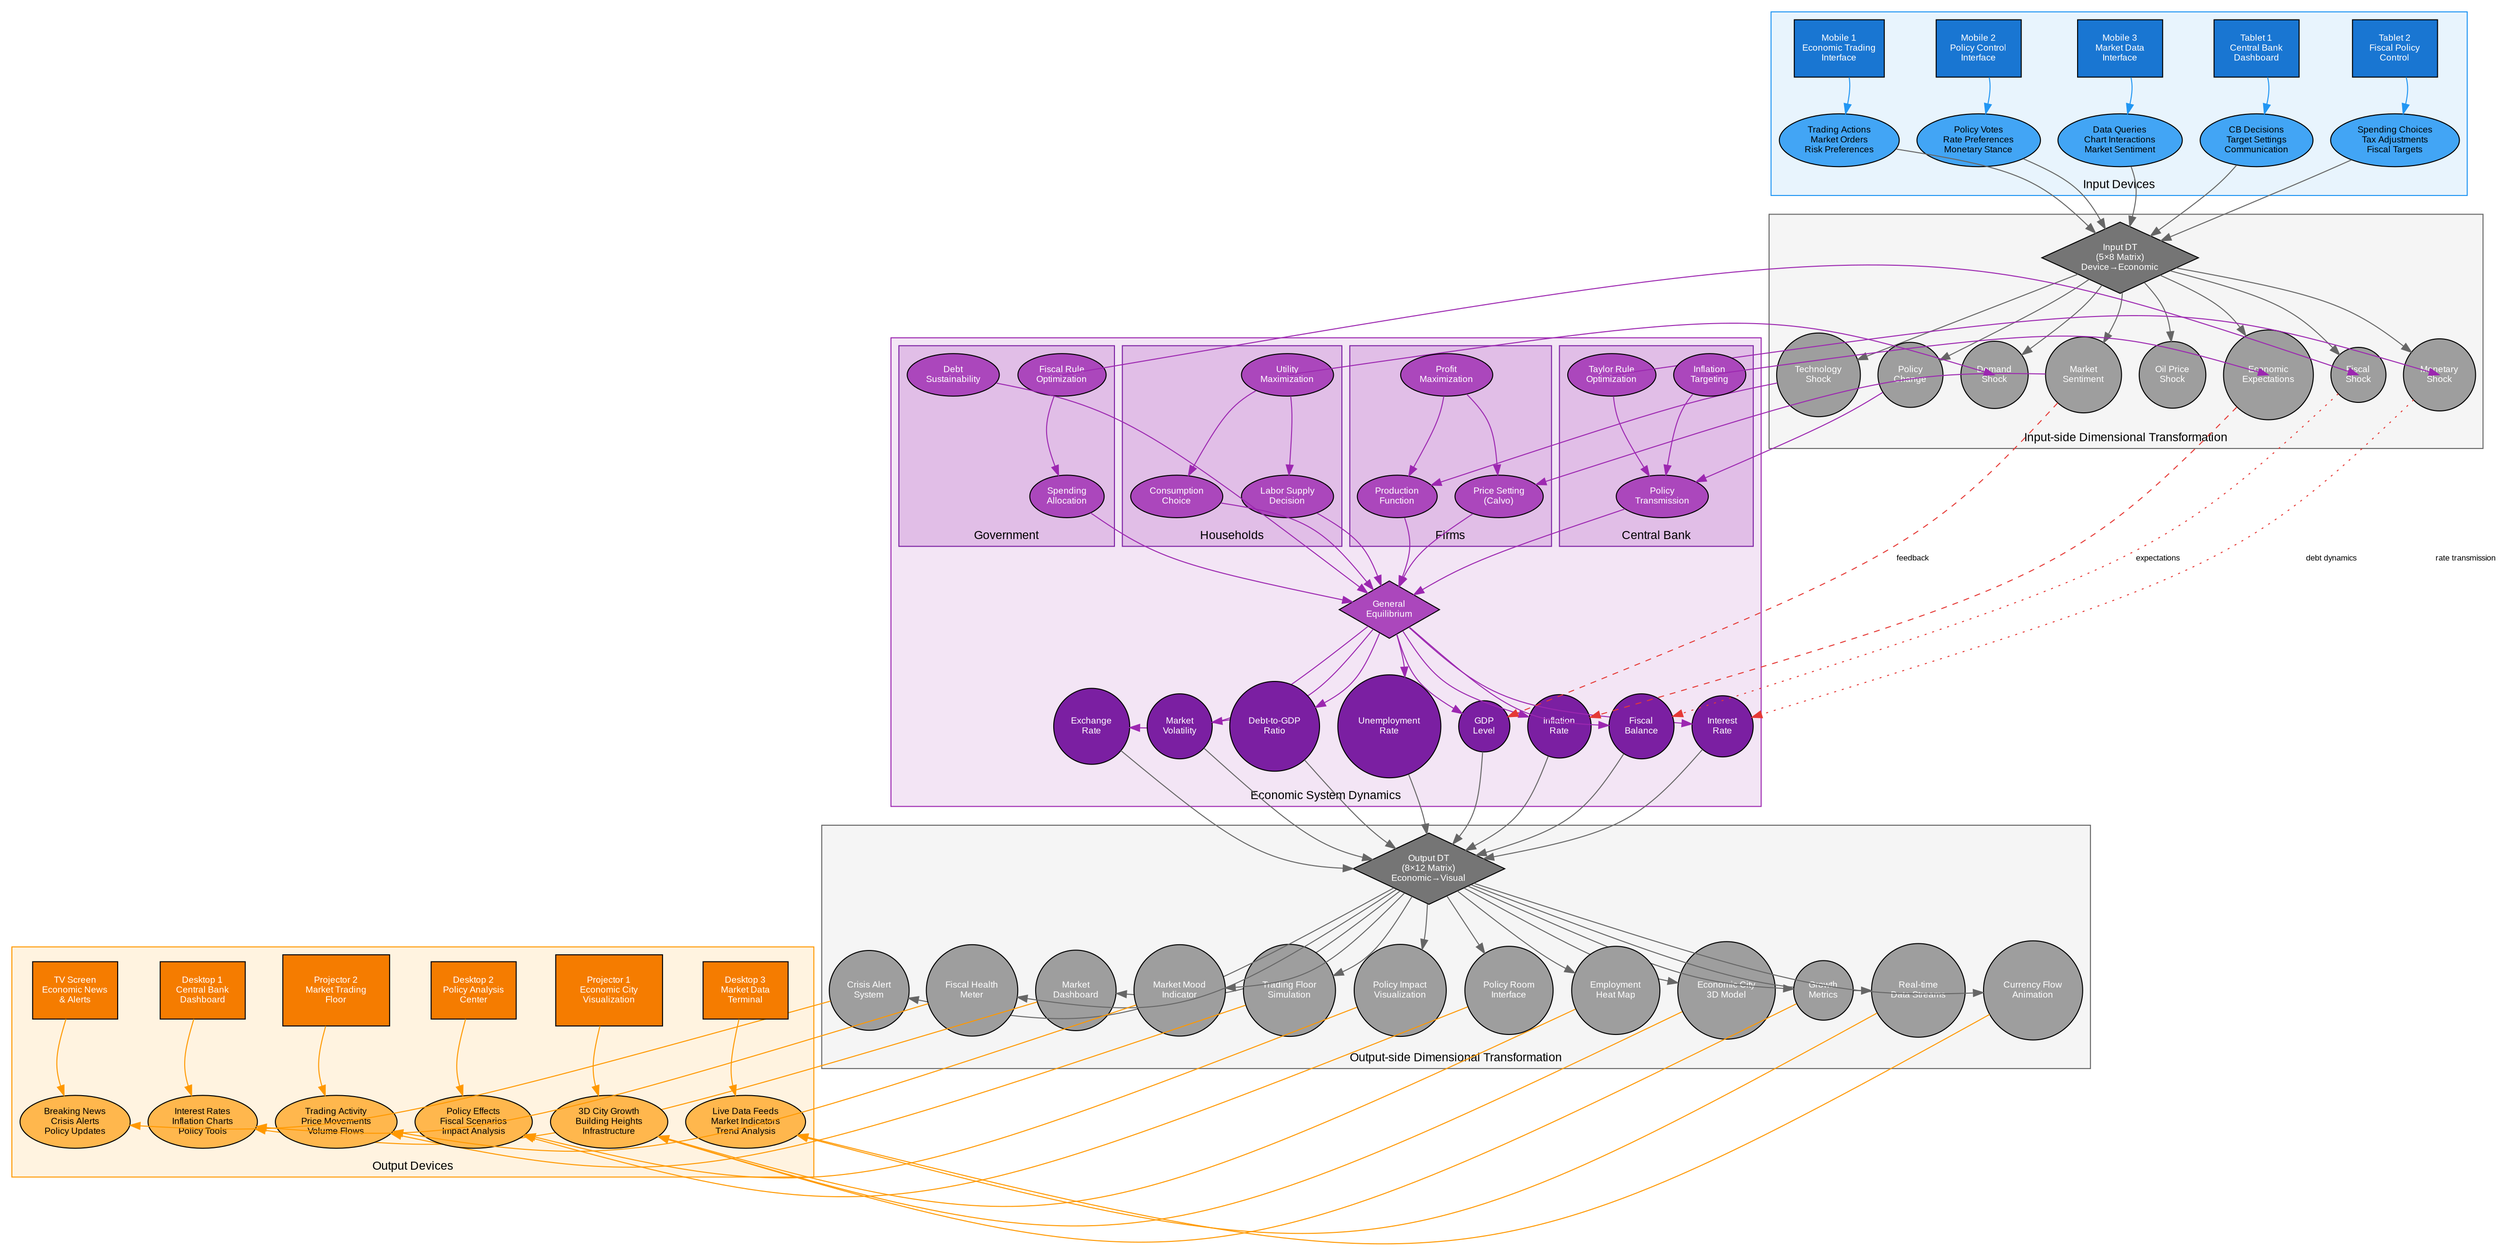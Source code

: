 digraph Figure8_Economic_MDWA_System {
    rankdir=TB;
    
    // Graph styling
    graph [bgcolor=white, fontname="Arial", fontsize=12, splines=curved, overlap=false];
    node [fontname="Arial", fontsize=9];
    edge [fontname="Arial", fontsize=8];
    
    // ===== TOP LAYER: INPUT DEVICES =====
    subgraph cluster_inputs {
        style=filled;
        fillcolor="#E8F4FD";
        color="#2196F3";
        label="Input Devices";
        labelloc=bottom;
        
        // Mobile devices with economic interface states
        mobile1 [shape=box, style=filled, fillcolor="#1976D2", fontcolor=white, label="Mobile 1\nEconomic Trading\nInterface", width=1.2, height=0.8];
        mobile2 [shape=box, style=filled, fillcolor="#1976D2", fontcolor=white, label="Mobile 2\nPolicy Control\nInterface", width=1.2, height=0.8];
        mobile3 [shape=box, style=filled, fillcolor="#1976D2", fontcolor=white, label="Mobile 3\nMarket Data\nInterface", width=1.2, height=0.8];
        tablet1 [shape=box, style=filled, fillcolor="#1976D2", fontcolor=white, label="Tablet 1\nCentral Bank\nDashboard", width=1.2, height=0.8];
        tablet2 [shape=box, style=filled, fillcolor="#1976D2", fontcolor=white, label="Tablet 2\nFiscal Policy\nControl", width=1.2, height=0.8];
        
        // Input states for each device
        mobile1_states [shape=ellipse, style=filled, fillcolor="#42A5F5", fontcolor=black, label="Trading Actions\nMarket Orders\nRisk Preferences", width=1.0, height=0.6];
        mobile2_states [shape=ellipse, style=filled, fillcolor="#42A5F5", fontcolor=black, label="Policy Votes\nRate Preferences\nMonetary Stance", width=1.0, height=0.6];
        mobile3_states [shape=ellipse, style=filled, fillcolor="#42A5F5", fontcolor=black, label="Data Queries\nChart Interactions\nMarket Sentiment", width=1.0, height=0.6];
        tablet1_states [shape=ellipse, style=filled, fillcolor="#42A5F5", fontcolor=black, label="CB Decisions\nTarget Settings\nCommunication", width=1.0, height=0.6];
        tablet2_states [shape=ellipse, style=filled, fillcolor="#42A5F5", fontcolor=black, label="Spending Choices\nTax Adjustments\nFiscal Targets", width=1.0, height=0.6];
        
        mobile1 -> mobile1_states [color="#2196F3"];
        mobile2 -> mobile2_states [color="#2196F3"];
        mobile3 -> mobile3_states [color="#2196F3"];
        tablet1 -> tablet1_states [color="#2196F3"];
        tablet2 -> tablet2_states [color="#2196F3"];
    }
    
    // ===== INPUT-SIDE DIMENSIONAL TRANSFORMATION =====
    subgraph cluster_input_dt {
        style=filled;
        fillcolor="#F5F5F5";
        color="#666666";
        label="Input-side Dimensional Transformation";
        labelloc=bottom;
        
        dt_input [shape=diamond, style=filled, fillcolor="#757575", fontcolor=white, label="Input DT\n(5×8 Matrix)\nDevice→Economic", width=1.5, height=1.0];
        
        // System input states - processed economic inputs
        sys_monetary_shock [shape=circle, style=filled, fillcolor="#9E9E9E", fontcolor=white, label="Monetary\nShock", width=0.6, height=0.6];
        sys_fiscal_shock [shape=circle, style=filled, fillcolor="#9E9E9E", fontcolor=white, label="Fiscal\nShock", width=0.6, height=0.6];
        sys_demand_shock [shape=circle, style=filled, fillcolor="#9E9E9E", fontcolor=white, label="Demand\nShock", width=0.6, height=0.6];
        sys_tech_shock [shape=circle, style=filled, fillcolor="#9E9E9E", fontcolor=white, label="Technology\nShock", width=0.6, height=0.6];
        sys_oil_shock [shape=circle, style=filled, fillcolor="#9E9E9E", fontcolor=white, label="Oil Price\nShock", width=0.6, height=0.6];
        sys_policy_change [shape=circle, style=filled, fillcolor="#9E9E9E", fontcolor=white, label="Policy\nChange", width=0.6, height=0.6];
        sys_market_sentiment [shape=circle, style=filled, fillcolor="#9E9E9E", fontcolor=white, label="Market\nSentiment", width=0.6, height=0.6];
        sys_expectations [shape=circle, style=filled, fillcolor="#9E9E9E", fontcolor=white, label="Economic\nExpectations", width=0.6, height=0.6];
    }
    
    // ===== ECONOMIC SYSTEM DYNAMICS =====
    subgraph cluster_economic_system {
        style=filled;
        fillcolor="#F3E5F5";
        color="#9C27B0";
        label="Economic System Dynamics";
        labelloc=bottom;
        
        // Central Bank System
        subgraph cluster_central_bank {
            style=filled;
            fillcolor="#E1BEE7";
            color="#7B1FA2";
            label="Central Bank";
            
            taylor_rule [shape=ellipse, style=filled, fillcolor="#AB47BC", fontcolor=white, label="Taylor Rule\nOptimization", width=1.0, height=0.6];
            inflation_target [shape=ellipse, style=filled, fillcolor="#AB47BC", fontcolor=white, label="Inflation\nTargeting", width=1.0, height=0.6];
            policy_transmission [shape=ellipse, style=filled, fillcolor="#AB47BC", fontcolor=white, label="Policy\nTransmission", width=1.0, height=0.6];
        }
        
        // Household System
        subgraph cluster_households {
            style=filled;
            fillcolor="#E1BEE7";
            color="#7B1FA2";
            label="Households";
            
            utility_max [shape=ellipse, style=filled, fillcolor="#AB47BC", fontcolor=white, label="Utility\nMaximization", width=1.0, height=0.6];
            consumption_choice [shape=ellipse, style=filled, fillcolor="#AB47BC", fontcolor=white, label="Consumption\nChoice", width=1.0, height=0.6];
            labor_supply [shape=ellipse, style=filled, fillcolor="#AB47BC", fontcolor=white, label="Labor Supply\nDecision", width=1.0, height=0.6];
        }
        
        // Firm System
        subgraph cluster_firms {
            style=filled;
            fillcolor="#E1BEE7";
            color="#7B1FA2";
            label="Firms";
            
            profit_max [shape=ellipse, style=filled, fillcolor="#AB47BC", fontcolor=white, label="Profit\nMaximization", width=1.0, height=0.6];
            production_function [shape=ellipse, style=filled, fillcolor="#AB47BC", fontcolor=white, label="Production\nFunction", width=1.0, height=0.6];
            price_setting [shape=ellipse, style=filled, fillcolor="#AB47BC", fontcolor=white, label="Price Setting\n(Calvo)", width=1.0, height=0.6];
        }
        
        // Government System
        subgraph cluster_government {
            style=filled;
            fillcolor="#E1BEE7";
            color="#7B1FA2";
            label="Government";
            
            fiscal_rule [shape=ellipse, style=filled, fillcolor="#AB47BC", fontcolor=white, label="Fiscal Rule\nOptimization", width=1.0, height=0.6];
            spending_allocation [shape=ellipse, style=filled, fillcolor="#AB47BC", fontcolor=white, label="Spending\nAllocation", width=1.0, height=0.6];
            debt_sustainability [shape=ellipse, style=filled, fillcolor="#AB47BC", fontcolor=white, label="Debt\nSustainability", width=1.0, height=0.6];
        }
        
        // Market Clearing
        market_equilibrium [shape=diamond, style=filled, fillcolor="#AB47BC", fontcolor=white, label="General\nEquilibrium", width=1.2, height=0.8];
        
        // System output states
        sys_gdp [shape=circle, style=filled, fillcolor="#7B1FA2", fontcolor=white, label="GDP\nLevel", width=0.6, height=0.6];
        sys_inflation [shape=circle, style=filled, fillcolor="#7B1FA2", fontcolor=white, label="Inflation\nRate", width=0.6, height=0.6];
        sys_unemployment [shape=circle, style=filled, fillcolor="#7B1FA2", fontcolor=white, label="Unemployment\nRate", width=0.6, height=0.6];
        sys_interest [shape=circle, style=filled, fillcolor="#7B1FA2", fontcolor=white, label="Interest\nRate", width=0.6, height=0.6];
        sys_exchange [shape=circle, style=filled, fillcolor="#7B1FA2", fontcolor=white, label="Exchange\nRate", width=0.6, height=0.6];
        sys_fiscal_balance [shape=circle, style=filled, fillcolor="#7B1FA2", fontcolor=white, label="Fiscal\nBalance", width=0.6, height=0.6];
        sys_market_volatility [shape=circle, style=filled, fillcolor="#7B1FA2", fontcolor=white, label="Market\nVolatility", width=0.6, height=0.6];
        sys_debt_ratio [shape=circle, style=filled, fillcolor="#7B1FA2", fontcolor=white, label="Debt-to-GDP\nRatio", width=0.6, height=0.6];
    }
    
    // ===== OUTPUT-SIDE DIMENSIONAL TRANSFORMATION =====
    subgraph cluster_output_dt {
        style=filled;
        fillcolor="#F5F5F5";
        color="#666666";
        label="Output-side Dimensional Transformation";
        labelloc=bottom;
        
        dt_output [shape=diamond, style=filled, fillcolor="#757575", fontcolor=white, label="Output DT\n(8×12 Matrix)\nEconomic→Visual", width=1.5, height=1.0];
        
        // Visual output states - interface representations
        vis_market_dashboard [shape=circle, style=filled, fillcolor="#9E9E9E", fontcolor=white, label="Market\nDashboard", width=0.6, height=0.6];
        vis_trading_floor [shape=circle, style=filled, fillcolor="#9E9E9E", fontcolor=white, label="Trading Floor\nSimulation", width=0.6, height=0.6];
        vis_policy_room [shape=circle, style=filled, fillcolor="#9E9E9E", fontcolor=white, label="Policy Room\nInterface", width=0.6, height=0.6];
        vis_economic_city [shape=circle, style=filled, fillcolor="#9E9E9E", fontcolor=white, label="Economic City\n3D Model", width=0.6, height=0.6];
        vis_data_streams [shape=circle, style=filled, fillcolor="#9E9E9E", fontcolor=white, label="Real-time\nData Streams", width=0.6, height=0.6];
        vis_crisis_alerts [shape=circle, style=filled, fillcolor="#9E9E9E", fontcolor=white, label="Crisis Alert\nSystem", width=0.6, height=0.6];
        vis_growth_metrics [shape=circle, style=filled, fillcolor="#9E9E9E", fontcolor=white, label="Growth\nMetrics", width=0.6, height=0.6];
        vis_policy_effects [shape=circle, style=filled, fillcolor="#9E9E9E", fontcolor=white, label="Policy Impact\nVisualization", width=0.6, height=0.6];
        vis_market_mood [shape=circle, style=filled, fillcolor="#9E9E9E", fontcolor=white, label="Market Mood\nIndicator", width=0.6, height=0.6];
        vis_fiscal_health [shape=circle, style=filled, fillcolor="#9E9E9E", fontcolor=white, label="Fiscal Health\nMeter", width=0.6, height=0.6];
        vis_employment_map [shape=circle, style=filled, fillcolor="#9E9E9E", fontcolor=white, label="Employment\nHeat Map", width=0.6, height=0.6];
        vis_currency_flows [shape=circle, style=filled, fillcolor="#9E9E9E", fontcolor=white, label="Currency Flow\nAnimation", width=0.6, height=0.6];
    }
    
    // ===== BOTTOM LAYER: OUTPUT DEVICES =====
    subgraph cluster_outputs {
        style=filled;
        fillcolor="#FFF3E0";
        color="#FF9800";
        label="Output Devices";
        labelloc=bottom;
        
        // Output devices
        projector1 [shape=box, style=filled, fillcolor="#F57C00", fontcolor=white, label="Projector 1\nEconomic City\nVisualization", width=1.5, height=1.0];
        projector2 [shape=box, style=filled, fillcolor="#F57C00", fontcolor=white, label="Projector 2\nMarket Trading\nFloor", width=1.5, height=1.0];
        desktop1 [shape=box, style=filled, fillcolor="#F57C00", fontcolor=white, label="Desktop 1\nCentral Bank\nDashboard", width=1.2, height=0.8];
        desktop2 [shape=box, style=filled, fillcolor="#F57C00", fontcolor=white, label="Desktop 2\nPolicy Analysis\nCenter", width=1.2, height=0.8];
        desktop3 [shape=box, style=filled, fillcolor="#F57C00", fontcolor=white, label="Desktop 3\nMarket Data\nTerminal", width=1.2, height=0.8];
        tv_screen [shape=box, style=filled, fillcolor="#F57C00", fontcolor=white, label="TV Screen\nEconomic News\n& Alerts", width=1.2, height=0.8];
        
        // Output device states
        proj1_states [shape=ellipse, style=filled, fillcolor="#FFB74D", fontcolor=black, label="3D City Growth\nBuilding Heights\nInfrastructure", width=1.0, height=0.6];
        proj2_states [shape=ellipse, style=filled, fillcolor="#FFB74D", fontcolor=black, label="Trading Activity\nPrice Movements\nVolume Flows", width=1.0, height=0.6];
        desk1_states [shape=ellipse, style=filled, fillcolor="#FFB74D", fontcolor=black, label="Interest Rates\nInflation Charts\nPolicy Tools", width=1.0, height=0.6];
        desk2_states [shape=ellipse, style=filled, fillcolor="#FFB74D", fontcolor=black, label="Policy Effects\nFiscal Scenarios\nImpact Analysis", width=1.0, height=0.6];
        desk3_states [shape=ellipse, style=filled, fillcolor="#FFB74D", fontcolor=black, label="Live Data Feeds\nMarket Indicators\nTrend Analysis", width=1.0, height=0.6];
        tv_states [shape=ellipse, style=filled, fillcolor="#FFB74D", fontcolor=black, label="Breaking News\nCrisis Alerts\nPolicy Updates", width=1.0, height=0.6];
        
        projector1 -> proj1_states [color="#FF9800"];
        projector2 -> proj2_states [color="#FF9800"];
        desktop1 -> desk1_states [color="#FF9800"];
        desktop2 -> desk2_states [color="#FF9800"];
        desktop3 -> desk3_states [color="#FF9800"];
        tv_screen -> tv_states [color="#FF9800"];
    }
    
    // ===== CONNECTION FLOWS =====
    
    // Input states to Input DT
    mobile1_states -> dt_input [color="#666666"];
    mobile2_states -> dt_input [color="#666666"];
    mobile3_states -> dt_input [color="#666666"];
    tablet1_states -> dt_input [color="#666666"];
    tablet2_states -> dt_input [color="#666666"];
    
    // Input DT to System Input States
    dt_input -> sys_monetary_shock [color="#666666"];
    dt_input -> sys_fiscal_shock [color="#666666"];
    dt_input -> sys_demand_shock [color="#666666"];
    dt_input -> sys_tech_shock [color="#666666"];
    dt_input -> sys_oil_shock [color="#666666"];
    dt_input -> sys_policy_change [color="#666666"];
    dt_input -> sys_market_sentiment [color="#666666"];
    dt_input -> sys_expectations [color="#666666"];
    
    // System Input States to Economic Dynamics
    sys_monetary_shock -> taylor_rule [color="#9C27B0"];
    sys_fiscal_shock -> fiscal_rule [color="#9C27B0"];
    sys_demand_shock -> utility_max [color="#9C27B0"];
    sys_tech_shock -> production_function [color="#9C27B0"];
    sys_policy_change -> policy_transmission [color="#9C27B0"];
    sys_market_sentiment -> price_setting [color="#9C27B0"];
    sys_expectations -> inflation_target [color="#9C27B0"];
    
    // Economic Dynamics Internal Flows
    taylor_rule -> policy_transmission [color="#9C27B0"];
    inflation_target -> policy_transmission [color="#9C27B0"];
    utility_max -> consumption_choice [color="#9C27B0"];
    utility_max -> labor_supply [color="#9C27B0"];
    profit_max -> production_function [color="#9C27B0"];
    profit_max -> price_setting [color="#9C27B0"];
    fiscal_rule -> spending_allocation [color="#9C27B0"];
    
    // Economic Dynamics to Market Equilibrium
    policy_transmission -> market_equilibrium [color="#9C27B0"];
    consumption_choice -> market_equilibrium [color="#9C27B0"];
    labor_supply -> market_equilibrium [color="#9C27B0"];
    production_function -> market_equilibrium [color="#9C27B0"];
    price_setting -> market_equilibrium [color="#9C27B0"];
    spending_allocation -> market_equilibrium [color="#9C27B0"];
    debt_sustainability -> market_equilibrium [color="#9C27B0"];
    
    // Market Equilibrium to System Output States
    market_equilibrium -> sys_gdp [color="#9C27B0"];
    market_equilibrium -> sys_inflation [color="#9C27B0"];
    market_equilibrium -> sys_unemployment [color="#9C27B0"];
    market_equilibrium -> sys_interest [color="#9C27B0"];
    market_equilibrium -> sys_exchange [color="#9C27B0"];
    market_equilibrium -> sys_fiscal_balance [color="#9C27B0"];
    market_equilibrium -> sys_market_volatility [color="#9C27B0"];
    market_equilibrium -> sys_debt_ratio [color="#9C27B0"];
    
    // System Output States to Output DT
    sys_gdp -> dt_output [color="#666666"];
    sys_inflation -> dt_output [color="#666666"];
    sys_unemployment -> dt_output [color="#666666"];
    sys_interest -> dt_output [color="#666666"];
    sys_exchange -> dt_output [color="#666666"];
    sys_fiscal_balance -> dt_output [color="#666666"];
    sys_market_volatility -> dt_output [color="#666666"];
    sys_debt_ratio -> dt_output [color="#666666"];
    
    // Output DT to Visual Output States
    dt_output -> vis_market_dashboard [color="#666666"];
    dt_output -> vis_trading_floor [color="#666666"];
    dt_output -> vis_policy_room [color="#666666"];
    dt_output -> vis_economic_city [color="#666666"];
    dt_output -> vis_data_streams [color="#666666"];
    dt_output -> vis_crisis_alerts [color="#666666"];
    dt_output -> vis_growth_metrics [color="#666666"];
    dt_output -> vis_policy_effects [color="#666666"];
    dt_output -> vis_market_mood [color="#666666"];
    dt_output -> vis_fiscal_health [color="#666666"];
    dt_output -> vis_employment_map [color="#666666"];
    dt_output -> vis_currency_flows [color="#666666"];
    
    // Visual Output States to Output Devices
    vis_economic_city -> proj1_states [color="#FF9800"];
    vis_trading_floor -> proj2_states [color="#FF9800"];
    vis_market_dashboard -> desk1_states [color="#FF9800"];
    vis_policy_room -> desk2_states [color="#FF9800"];
    vis_data_streams -> desk3_states [color="#FF9800"];
    vis_crisis_alerts -> tv_states [color="#FF9800"];
    vis_growth_metrics -> proj1_states [color="#FF9800"];
    vis_policy_effects -> desk2_states [color="#FF9800"];
    vis_market_mood -> proj2_states [color="#FF9800"];
    vis_fiscal_health -> desk1_states [color="#FF9800"];
    vis_employment_map -> proj1_states [color="#FF9800"];
    vis_currency_flows -> desk3_states [color="#FF9800"];
    
    // ===== FEEDBACK LOOPS =====
    
    // Expectation feedback (key DSGE feature)
    sys_inflation -> sys_expectations [color="#E53935", style=dashed, label="expectations"];
    sys_gdp -> sys_market_sentiment [color="#E53935", style=dashed, label="feedback"];
    
    // Policy feedback
    sys_fiscal_balance -> sys_fiscal_shock [color="#E53935", style=dotted, label="debt dynamics"];
    sys_interest -> sys_monetary_shock [color="#E53935", style=dotted, label="rate transmission"];
} 